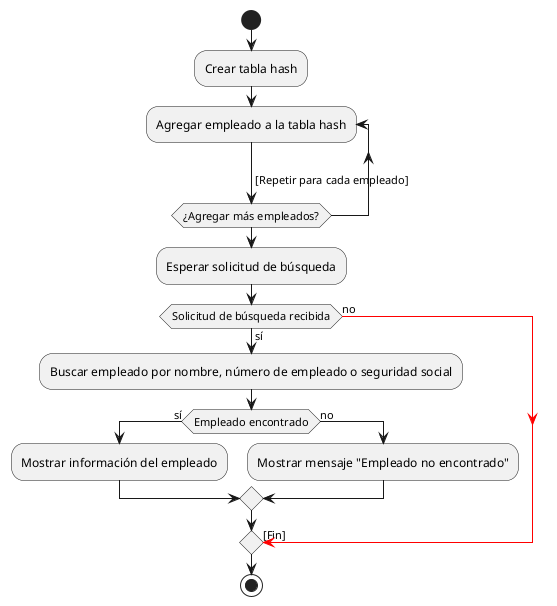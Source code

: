 @startuml
start
:Crear tabla hash;
repeat :Agregar empleado a la tabla hash;
  ->[Repetir para cada empleado];
repeat while (¿Agregar más empleados?)
:Esperar solicitud de búsqueda;
if (Solicitud de búsqueda recibida) then (sí)
  :Buscar empleado por nombre, número de empleado o seguridad social;
  if (Empleado encontrado) then (sí)
    :Mostrar información del empleado;
  else (no)
    :Mostrar mensaje "Empleado no encontrado";
  endif
else (no)
  -[#red]->[Fin];
endif
stop
@enduml


